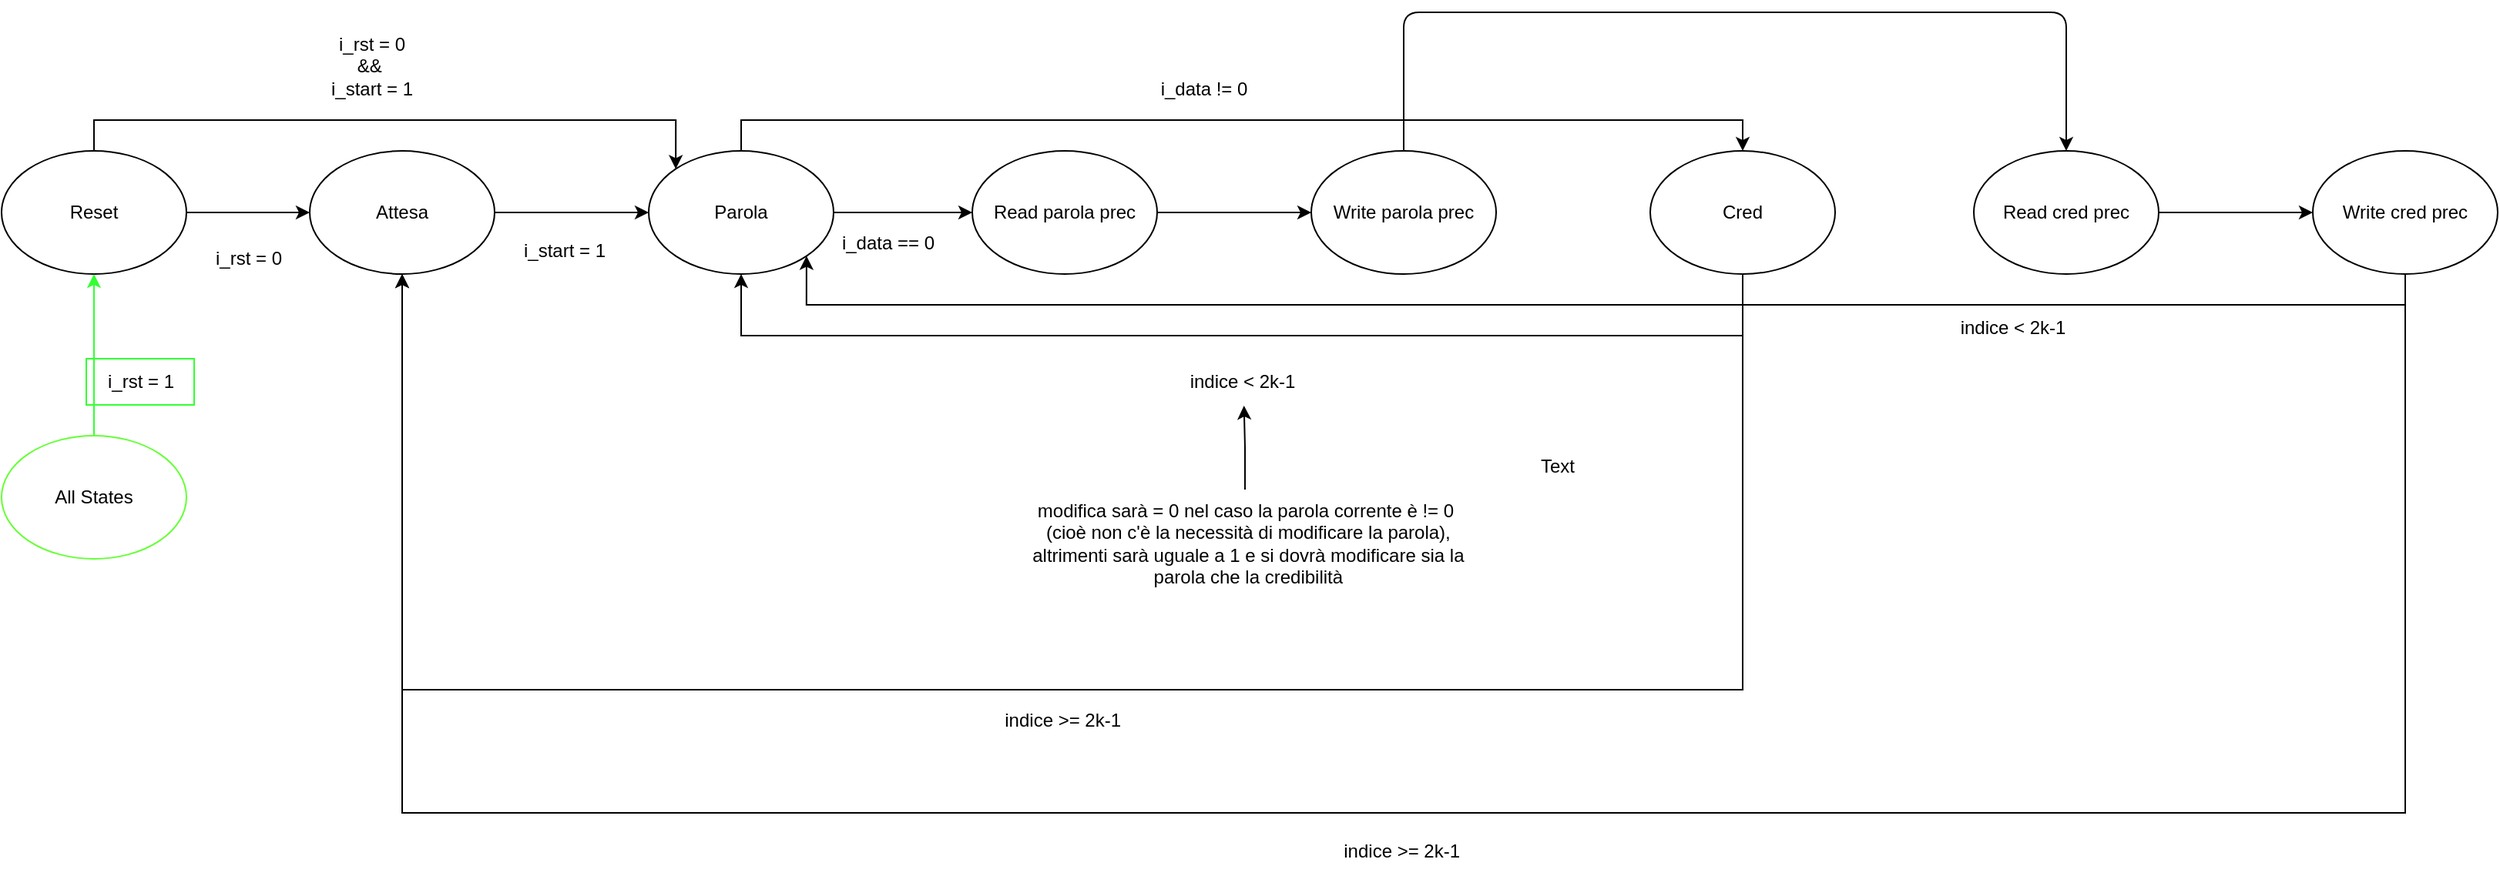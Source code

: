 <mxfile>
    <diagram name="Page-1" id="K4JvfOPezdbW2CZH5aZD">
        <mxGraphModel dx="1635" dy="755" grid="1" gridSize="10" guides="1" tooltips="1" connect="1" arrows="1" fold="1" page="1" pageScale="1" pageWidth="1654" pageHeight="1169" math="0" shadow="0">
            <root>
                <mxCell id="0"/>
                <mxCell id="1" parent="0"/>
                <mxCell id="PBC2gBNQ4anp6FJxkZ_d-15" style="edgeStyle=orthogonalEdgeStyle;rounded=0;orthogonalLoop=1;jettySize=auto;html=1;exitX=1;exitY=0.5;exitDx=0;exitDy=0;entryX=0;entryY=0.5;entryDx=0;entryDy=0;" parent="1" source="PBC2gBNQ4anp6FJxkZ_d-1" target="PBC2gBNQ4anp6FJxkZ_d-3" edge="1">
                    <mxGeometry relative="1" as="geometry"/>
                </mxCell>
                <mxCell id="PBC2gBNQ4anp6FJxkZ_d-1" value="Read cred prec" style="ellipse;whiteSpace=wrap;html=1;" parent="1" vertex="1">
                    <mxGeometry x="1300" y="400" width="120" height="80" as="geometry"/>
                </mxCell>
                <mxCell id="PBC2gBNQ4anp6FJxkZ_d-18" style="edgeStyle=orthogonalEdgeStyle;rounded=0;orthogonalLoop=1;jettySize=auto;html=1;exitX=0.5;exitY=1;exitDx=0;exitDy=0;entryX=0.5;entryY=1;entryDx=0;entryDy=0;" parent="1" source="PBC2gBNQ4anp6FJxkZ_d-2" target="PBC2gBNQ4anp6FJxkZ_d-5" edge="1">
                    <mxGeometry relative="1" as="geometry">
                        <Array as="points">
                            <mxPoint x="1150" y="520"/>
                            <mxPoint x="500" y="520"/>
                        </Array>
                    </mxGeometry>
                </mxCell>
                <mxCell id="PBC2gBNQ4anp6FJxkZ_d-32" style="edgeStyle=orthogonalEdgeStyle;rounded=0;orthogonalLoop=1;jettySize=auto;html=1;entryX=0.5;entryY=1;entryDx=0;entryDy=0;" parent="1" source="PBC2gBNQ4anp6FJxkZ_d-2" target="PBC2gBNQ4anp6FJxkZ_d-6" edge="1">
                    <mxGeometry relative="1" as="geometry">
                        <Array as="points">
                            <mxPoint x="1150" y="750"/>
                            <mxPoint x="280" y="750"/>
                        </Array>
                    </mxGeometry>
                </mxCell>
                <mxCell id="PBC2gBNQ4anp6FJxkZ_d-2" value="Cred" style="ellipse;whiteSpace=wrap;html=1;" parent="1" vertex="1">
                    <mxGeometry x="1090" y="400" width="120" height="80" as="geometry"/>
                </mxCell>
                <mxCell id="PBC2gBNQ4anp6FJxkZ_d-17" style="edgeStyle=orthogonalEdgeStyle;rounded=0;orthogonalLoop=1;jettySize=auto;html=1;exitX=0.5;exitY=1;exitDx=0;exitDy=0;entryX=1;entryY=1;entryDx=0;entryDy=0;" parent="1" source="PBC2gBNQ4anp6FJxkZ_d-3" target="PBC2gBNQ4anp6FJxkZ_d-5" edge="1">
                    <mxGeometry relative="1" as="geometry">
                        <Array as="points">
                            <mxPoint x="1580" y="500"/>
                            <mxPoint x="542" y="500"/>
                        </Array>
                    </mxGeometry>
                </mxCell>
                <mxCell id="PBC2gBNQ4anp6FJxkZ_d-38" style="edgeStyle=orthogonalEdgeStyle;rounded=0;orthogonalLoop=1;jettySize=auto;html=1;exitX=0.5;exitY=1;exitDx=0;exitDy=0;entryX=0.5;entryY=1;entryDx=0;entryDy=0;" parent="1" source="PBC2gBNQ4anp6FJxkZ_d-3" target="PBC2gBNQ4anp6FJxkZ_d-6" edge="1">
                    <mxGeometry relative="1" as="geometry">
                        <Array as="points">
                            <mxPoint x="1580" y="830"/>
                            <mxPoint x="280" y="830"/>
                        </Array>
                    </mxGeometry>
                </mxCell>
                <mxCell id="PBC2gBNQ4anp6FJxkZ_d-3" value="Write cred prec" style="ellipse;whiteSpace=wrap;html=1;" parent="1" vertex="1">
                    <mxGeometry x="1520" y="400" width="120" height="80" as="geometry"/>
                </mxCell>
                <mxCell id="PBC2gBNQ4anp6FJxkZ_d-12" style="edgeStyle=orthogonalEdgeStyle;rounded=0;orthogonalLoop=1;jettySize=auto;html=1;exitX=1;exitY=0.5;exitDx=0;exitDy=0;entryX=0;entryY=0.5;entryDx=0;entryDy=0;" parent="1" source="PBC2gBNQ4anp6FJxkZ_d-4" target="PBC2gBNQ4anp6FJxkZ_d-8" edge="1">
                    <mxGeometry relative="1" as="geometry"/>
                </mxCell>
                <mxCell id="PBC2gBNQ4anp6FJxkZ_d-4" value="Read parola prec" style="ellipse;whiteSpace=wrap;html=1;" parent="1" vertex="1">
                    <mxGeometry x="650" y="400" width="120" height="80" as="geometry"/>
                </mxCell>
                <mxCell id="PBC2gBNQ4anp6FJxkZ_d-11" style="edgeStyle=orthogonalEdgeStyle;rounded=0;orthogonalLoop=1;jettySize=auto;html=1;exitX=1;exitY=0.5;exitDx=0;exitDy=0;" parent="1" source="PBC2gBNQ4anp6FJxkZ_d-5" target="PBC2gBNQ4anp6FJxkZ_d-4" edge="1">
                    <mxGeometry relative="1" as="geometry"/>
                </mxCell>
                <mxCell id="PBC2gBNQ4anp6FJxkZ_d-16" style="edgeStyle=orthogonalEdgeStyle;rounded=0;orthogonalLoop=1;jettySize=auto;html=1;entryX=0.5;entryY=0;entryDx=0;entryDy=0;" parent="1" source="PBC2gBNQ4anp6FJxkZ_d-5" target="PBC2gBNQ4anp6FJxkZ_d-2" edge="1">
                    <mxGeometry relative="1" as="geometry">
                        <Array as="points">
                            <mxPoint x="500" y="380"/>
                            <mxPoint x="1150" y="380"/>
                        </Array>
                    </mxGeometry>
                </mxCell>
                <mxCell id="PBC2gBNQ4anp6FJxkZ_d-5" value="Parola" style="ellipse;whiteSpace=wrap;html=1;" parent="1" vertex="1">
                    <mxGeometry x="440" y="400" width="120" height="80" as="geometry"/>
                </mxCell>
                <mxCell id="PBC2gBNQ4anp6FJxkZ_d-10" style="edgeStyle=orthogonalEdgeStyle;rounded=0;orthogonalLoop=1;jettySize=auto;html=1;exitX=1;exitY=0.5;exitDx=0;exitDy=0;" parent="1" source="PBC2gBNQ4anp6FJxkZ_d-6" target="PBC2gBNQ4anp6FJxkZ_d-5" edge="1">
                    <mxGeometry relative="1" as="geometry"/>
                </mxCell>
                <mxCell id="PBC2gBNQ4anp6FJxkZ_d-6" value="Attesa" style="ellipse;whiteSpace=wrap;html=1;" parent="1" vertex="1">
                    <mxGeometry x="220" y="400" width="120" height="80" as="geometry"/>
                </mxCell>
                <mxCell id="PBC2gBNQ4anp6FJxkZ_d-9" style="edgeStyle=orthogonalEdgeStyle;rounded=0;orthogonalLoop=1;jettySize=auto;html=1;exitX=1;exitY=0.5;exitDx=0;exitDy=0;" parent="1" source="PBC2gBNQ4anp6FJxkZ_d-7" target="PBC2gBNQ4anp6FJxkZ_d-6" edge="1">
                    <mxGeometry relative="1" as="geometry"/>
                </mxCell>
                <mxCell id="PBC2gBNQ4anp6FJxkZ_d-43" style="edgeStyle=orthogonalEdgeStyle;rounded=0;orthogonalLoop=1;jettySize=auto;html=1;exitX=0.5;exitY=0;exitDx=0;exitDy=0;entryX=0;entryY=0;entryDx=0;entryDy=0;" parent="1" source="PBC2gBNQ4anp6FJxkZ_d-7" target="PBC2gBNQ4anp6FJxkZ_d-5" edge="1">
                    <mxGeometry relative="1" as="geometry">
                        <Array as="points">
                            <mxPoint x="80" y="380"/>
                            <mxPoint x="458" y="380"/>
                        </Array>
                    </mxGeometry>
                </mxCell>
                <mxCell id="PBC2gBNQ4anp6FJxkZ_d-7" value="Reset" style="ellipse;whiteSpace=wrap;html=1;" parent="1" vertex="1">
                    <mxGeometry x="20" y="400" width="120" height="80" as="geometry"/>
                </mxCell>
                <mxCell id="PBC2gBNQ4anp6FJxkZ_d-8" value="Write parola prec" style="ellipse;whiteSpace=wrap;html=1;" parent="1" vertex="1">
                    <mxGeometry x="870" y="400" width="120" height="80" as="geometry"/>
                </mxCell>
                <mxCell id="PBC2gBNQ4anp6FJxkZ_d-22" value="i_rst = 0" style="text;html=1;align=center;verticalAlign=middle;resizable=0;points=[];autosize=1;strokeColor=none;fillColor=none;" parent="1" vertex="1">
                    <mxGeometry x="145" y="455" width="70" height="30" as="geometry"/>
                </mxCell>
                <mxCell id="PBC2gBNQ4anp6FJxkZ_d-23" value="i_start = 1" style="text;html=1;align=center;verticalAlign=middle;resizable=0;points=[];autosize=1;strokeColor=none;fillColor=none;" parent="1" vertex="1">
                    <mxGeometry x="345" y="450" width="80" height="30" as="geometry"/>
                </mxCell>
                <mxCell id="PBC2gBNQ4anp6FJxkZ_d-24" value="i_data == 0" style="text;html=1;align=center;verticalAlign=middle;resizable=0;points=[];autosize=1;strokeColor=none;fillColor=none;" parent="1" vertex="1">
                    <mxGeometry x="555" y="445" width="80" height="30" as="geometry"/>
                </mxCell>
                <mxCell id="PBC2gBNQ4anp6FJxkZ_d-26" value="i_data != 0" style="text;html=1;align=center;verticalAlign=middle;resizable=0;points=[];autosize=1;strokeColor=none;fillColor=none;" parent="1" vertex="1">
                    <mxGeometry x="760" y="345" width="80" height="30" as="geometry"/>
                </mxCell>
                <mxCell id="PBC2gBNQ4anp6FJxkZ_d-27" value="indice &amp;lt; 2k-1" style="text;html=1;align=center;verticalAlign=middle;resizable=0;points=[];autosize=1;strokeColor=none;fillColor=none;" parent="1" vertex="1">
                    <mxGeometry x="780" y="535" width="90" height="30" as="geometry"/>
                </mxCell>
                <mxCell id="PBC2gBNQ4anp6FJxkZ_d-31" style="edgeStyle=orthogonalEdgeStyle;rounded=0;orthogonalLoop=1;jettySize=auto;html=1;entryX=0.515;entryY=1.017;entryDx=0;entryDy=0;entryPerimeter=0;" parent="1" source="PBC2gBNQ4anp6FJxkZ_d-29" target="PBC2gBNQ4anp6FJxkZ_d-27" edge="1">
                    <mxGeometry relative="1" as="geometry"/>
                </mxCell>
                <mxCell id="PBC2gBNQ4anp6FJxkZ_d-29" value="modifica sarà = 0 nel caso la parola corrente è != 0&lt;br&gt;&amp;nbsp;(cioè non c'è la necessità di modificare la parola),&lt;br&gt;&amp;nbsp;altrimenti sarà uguale a 1 e si dovrà modificare sia la&lt;br&gt;&amp;nbsp;parola che la credibilità" style="text;html=1;align=center;verticalAlign=middle;resizable=0;points=[];autosize=1;strokeColor=none;fillColor=none;" parent="1" vertex="1">
                    <mxGeometry x="672" y="620" width="310" height="70" as="geometry"/>
                </mxCell>
                <mxCell id="PBC2gBNQ4anp6FJxkZ_d-33" value="indice &amp;gt;= 2k-1&amp;nbsp;" style="text;html=1;align=center;verticalAlign=middle;resizable=0;points=[];autosize=1;strokeColor=none;fillColor=none;" parent="1" vertex="1">
                    <mxGeometry x="660" y="755" width="100" height="30" as="geometry"/>
                </mxCell>
                <mxCell id="PBC2gBNQ4anp6FJxkZ_d-35" value="indice &amp;lt; 2k-1" style="text;html=1;align=center;verticalAlign=middle;resizable=0;points=[];autosize=1;strokeColor=none;fillColor=none;" parent="1" vertex="1">
                    <mxGeometry x="1280" y="500" width="90" height="30" as="geometry"/>
                </mxCell>
                <mxCell id="PBC2gBNQ4anp6FJxkZ_d-37" value="i_rst = 0&lt;br&gt;&amp;amp;&amp;amp;&amp;nbsp;&lt;br&gt;i_start = 1" style="text;html=1;align=center;verticalAlign=middle;resizable=0;points=[];autosize=1;strokeColor=none;fillColor=none;" parent="1" vertex="1">
                    <mxGeometry x="220" y="315" width="80" height="60" as="geometry"/>
                </mxCell>
                <mxCell id="PBC2gBNQ4anp6FJxkZ_d-41" value="indice &amp;gt;= 2k-1&amp;nbsp;" style="text;html=1;align=center;verticalAlign=middle;resizable=0;points=[];autosize=1;strokeColor=none;fillColor=none;" parent="1" vertex="1">
                    <mxGeometry x="880" y="840" width="100" height="30" as="geometry"/>
                </mxCell>
                <mxCell id="PBC2gBNQ4anp6FJxkZ_d-45" style="edgeStyle=orthogonalEdgeStyle;rounded=0;orthogonalLoop=1;jettySize=auto;html=1;strokeColor=#33FF33;" parent="1" source="PBC2gBNQ4anp6FJxkZ_d-44" target="PBC2gBNQ4anp6FJxkZ_d-7" edge="1">
                    <mxGeometry relative="1" as="geometry"/>
                </mxCell>
                <mxCell id="PBC2gBNQ4anp6FJxkZ_d-44" value="All States" style="ellipse;whiteSpace=wrap;html=1;strokeColor=#65FF36;" parent="1" vertex="1">
                    <mxGeometry x="20" y="585" width="120" height="80" as="geometry"/>
                </mxCell>
                <mxCell id="PBC2gBNQ4anp6FJxkZ_d-46" value="i_rst = 1" style="text;html=1;align=center;verticalAlign=middle;resizable=0;points=[];autosize=1;strokeColor=#33FF33;fillColor=none;" parent="1" vertex="1">
                    <mxGeometry x="75" y="535" width="70" height="30" as="geometry"/>
                </mxCell>
                <mxCell id="3" value="" style="endArrow=classic;html=1;exitX=0.5;exitY=0;exitDx=0;exitDy=0;entryX=0.5;entryY=0;entryDx=0;entryDy=0;" parent="1" source="PBC2gBNQ4anp6FJxkZ_d-8" target="PBC2gBNQ4anp6FJxkZ_d-1" edge="1">
                    <mxGeometry width="50" height="50" relative="1" as="geometry">
                        <mxPoint x="1000" y="630" as="sourcePoint"/>
                        <mxPoint x="1380" y="350" as="targetPoint"/>
                        <Array as="points">
                            <mxPoint x="930" y="310"/>
                            <mxPoint x="1360" y="310"/>
                        </Array>
                    </mxGeometry>
                </mxCell>
                <mxCell id="4" value="Text" style="text;html=1;strokeColor=none;fillColor=none;align=center;verticalAlign=middle;whiteSpace=wrap;rounded=0;" parent="1" vertex="1">
                    <mxGeometry x="1000" y="590" width="60" height="30" as="geometry"/>
                </mxCell>
            </root>
        </mxGraphModel>
    </diagram>
</mxfile>